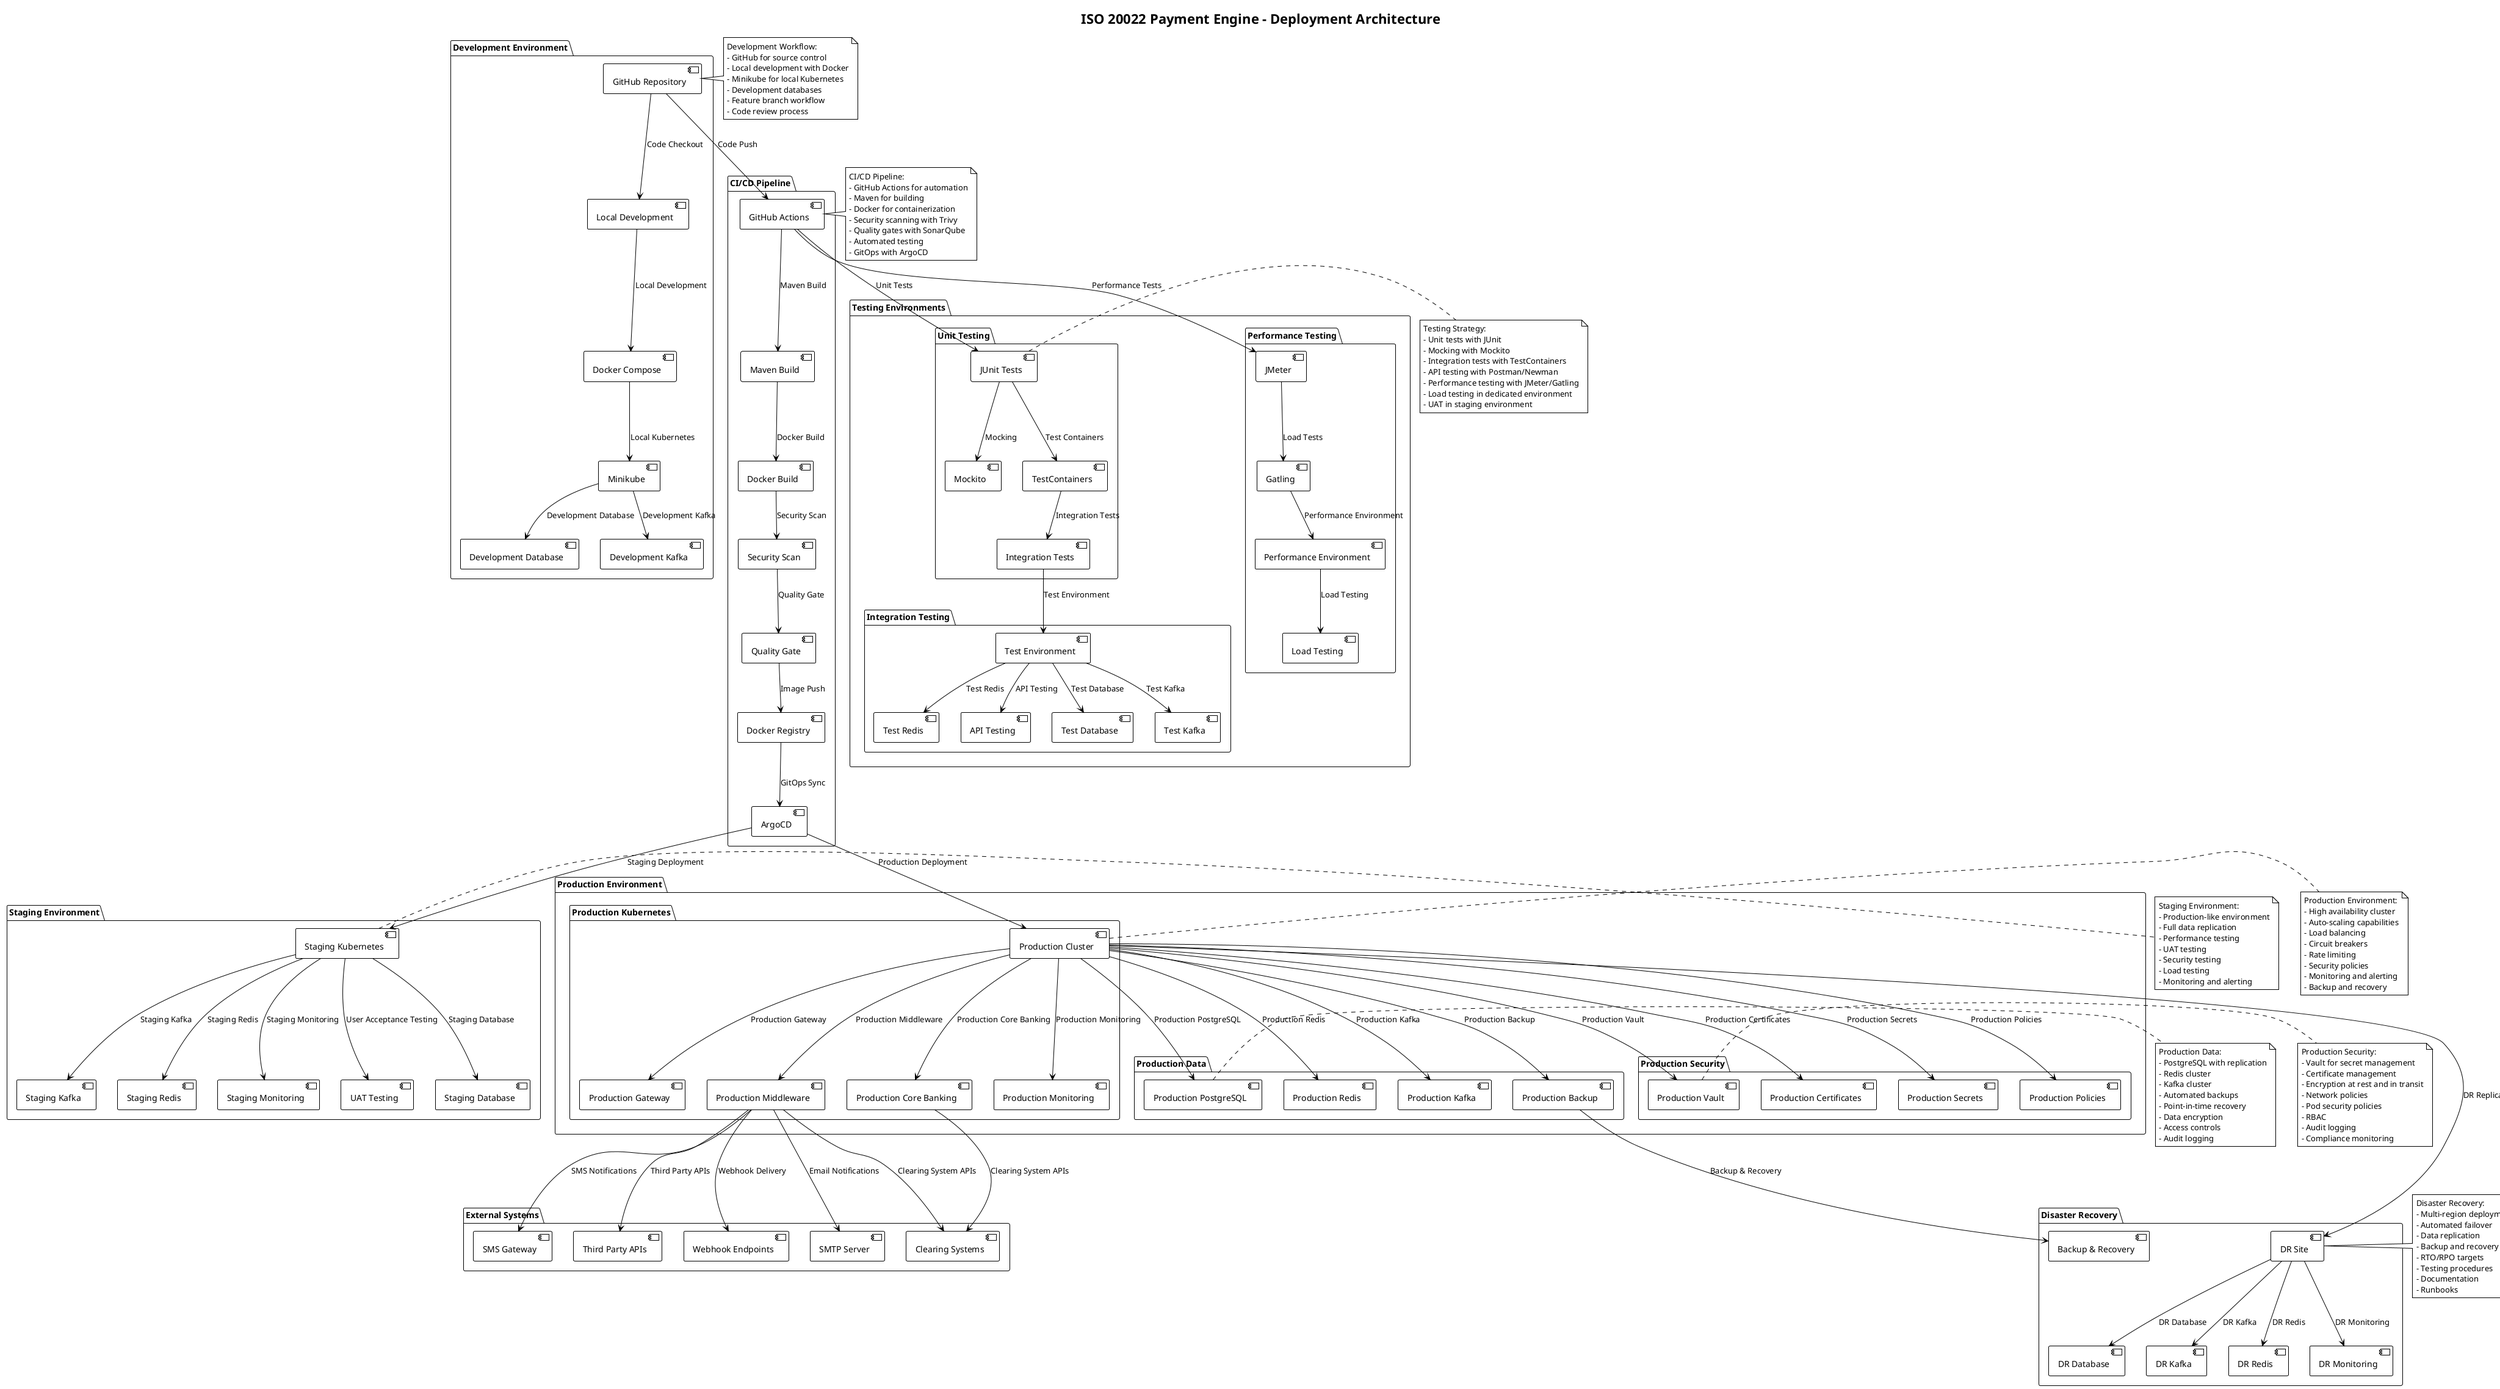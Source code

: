 @startuml DEPLOYMENT_ARCHITECTURE
!theme plain
title ISO 20022 Payment Engine - Deployment Architecture

package "Development Environment" {
    [GitHub Repository] as GH
    [Local Development] as LD
    [Docker Compose] as DC
    [Minikube] as MK
    [Development Database] as DevDB
    [Development Kafka] as DevKafka
}

package "CI/CD Pipeline" {
    [GitHub Actions] as GHA
    [Maven Build] as MB
    [Docker Build] as DB
    [Security Scan] as SS
    [Quality Gate] as QG
    [Docker Registry] as DR
    [ArgoCD] as ArgoCD
}

package "Testing Environments" {
    package "Unit Testing" {
        [JUnit Tests] as JUnit
        [Mockito] as Mockito
        [TestContainers] as TC
        [Integration Tests] as IT
    }
    
    package "Integration Testing" {
        [Test Environment] as TE
        [Test Database] as TestDB
        [Test Kafka] as TestKafka
        [Test Redis] as TestRedis
        [API Testing] as AT
    }
    
    package "Performance Testing" {
        [JMeter] as JMeter
        [Gatling] as Gatling
        [Performance Environment] as PE
        [Load Testing] as LT
    }
}

package "Staging Environment" {
    [Staging Kubernetes] as SK
    [Staging Database] as StagingDB
    [Staging Kafka] as StagingKafka
    [Staging Redis] as StagingRedis
    [Staging Monitoring] as SM
    [UAT Testing] as UAT
}

package "Production Environment" {
    package "Production Kubernetes" {
        [Production Cluster] as PC
        [Production Gateway] as PG
        [Production Middleware] as PM
        [Production Core Banking] as PCB
        [Production Monitoring] as PMon
    }
    
    package "Production Data" {
        [Production PostgreSQL] as PPG
        [Production Redis] as PR
        [Production Kafka] as PK
        [Production Backup] as PB
    }
    
    package "Production Security" {
        [Production Vault] as PV
        [Production Certificates] as PCert
        [Production Secrets] as PS
        [Production Policies] as PP
    }
}

package "Disaster Recovery" {
    [DR Site] as DRS
    [DR Database] as DRDB
    [DR Kafka] as DRK
    [DR Redis] as DRR
    [DR Monitoring] as DRM
    [Backup & Recovery] as BR
}

package "External Systems" {
    [Clearing Systems] as CS
    [Third Party APIs] as TPA
    [Webhook Endpoints] as WE
    [SMTP Server] as SMTP
    [SMS Gateway] as SMS
}

' Development flow
GH --> LD : "Code Checkout"
LD --> DC : "Local Development"
DC --> MK : "Local Kubernetes"
MK --> DevDB : "Development Database"
MK --> DevKafka : "Development Kafka"

' CI/CD flow
GH --> GHA : "Code Push"
GHA --> MB : "Maven Build"
MB --> DB : "Docker Build"
DB --> SS : "Security Scan"
SS --> QG : "Quality Gate"
QG --> DR : "Image Push"
DR --> ArgoCD : "GitOps Sync"

' Testing flow
GHA --> JUnit : "Unit Tests"
JUnit --> Mockito : "Mocking"
JUnit --> TC : "Test Containers"
TC --> IT : "Integration Tests"
IT --> TE : "Test Environment"
TE --> TestDB : "Test Database"
TE --> TestKafka : "Test Kafka"
TE --> TestRedis : "Test Redis"
TE --> AT : "API Testing"

GHA --> JMeter : "Performance Tests"
JMeter --> Gatling : "Load Tests"
Gatling --> PE : "Performance Environment"
PE --> LT : "Load Testing"

' Staging flow
ArgoCD --> SK : "Staging Deployment"
SK --> StagingDB : "Staging Database"
SK --> StagingKafka : "Staging Kafka"
SK --> StagingRedis : "Staging Redis"
SK --> SM : "Staging Monitoring"
SK --> UAT : "User Acceptance Testing"

' Production flow
ArgoCD --> PC : "Production Deployment"
PC --> PG : "Production Gateway"
PC --> PM : "Production Middleware"
PC --> PCB : "Production Core Banking"
PC --> PMon : "Production Monitoring"

PC --> PPG : "Production PostgreSQL"
PC --> PR : "Production Redis"
PC --> PK : "Production Kafka"
PC --> PB : "Production Backup"

PC --> PV : "Production Vault"
PC --> PCert : "Production Certificates"
PC --> PS : "Production Secrets"
PC --> PP : "Production Policies"

' Disaster recovery flow
PC --> DRS : "DR Replication"
DRS --> DRDB : "DR Database"
DRS --> DRK : "DR Kafka"
DRS --> DRR : "DR Redis"
DRS --> DRM : "DR Monitoring"
PB --> BR : "Backup & Recovery"

' External system connections
PM --> CS : "Clearing System APIs"
PCB --> CS : "Clearing System APIs"
PM --> TPA : "Third Party APIs"
PM --> WE : "Webhook Delivery"
PM --> SMTP : "Email Notifications"
PM --> SMS : "SMS Notifications"

note right of GH
Development Workflow:
- GitHub for source control
- Local development with Docker
- Minikube for local Kubernetes
- Development databases
- Feature branch workflow
- Code review process
end note

note right of GHA
CI/CD Pipeline:
- GitHub Actions for automation
- Maven for building
- Docker for containerization
- Security scanning with Trivy
- Quality gates with SonarQube
- Automated testing
- GitOps with ArgoCD
end note

note right of JUnit
Testing Strategy:
- Unit tests with JUnit
- Mocking with Mockito
- Integration tests with TestContainers
- API testing with Postman/Newman
- Performance testing with JMeter/Gatling
- Load testing in dedicated environment
- UAT in staging environment
end note

note right of SK
Staging Environment:
- Production-like environment
- Full data replication
- Performance testing
- UAT testing
- Security testing
- Load testing
- Monitoring and alerting
end note

note right of PC
Production Environment:
- High availability cluster
- Auto-scaling capabilities
- Load balancing
- Circuit breakers
- Rate limiting
- Security policies
- Monitoring and alerting
- Backup and recovery
end note

note right of PPG
Production Data:
- PostgreSQL with replication
- Redis cluster
- Kafka cluster
- Automated backups
- Point-in-time recovery
- Data encryption
- Access controls
- Audit logging
end note

note right of PV
Production Security:
- Vault for secret management
- Certificate management
- Encryption at rest and in transit
- Network policies
- Pod security policies
- RBAC
- Audit logging
- Compliance monitoring
end note

note right of DRS
Disaster Recovery:
- Multi-region deployment
- Automated failover
- Data replication
- Backup and recovery
- RTO/RPO targets
- Testing procedures
- Documentation
- Runbooks
end note

@enduml